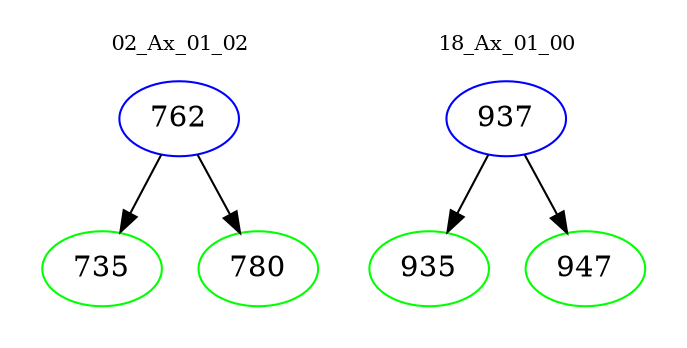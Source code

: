digraph{
subgraph cluster_0 {
color = white
label = "02_Ax_01_02";
fontsize=10;
T0_762 [label="762", color="blue"]
T0_762 -> T0_735 [color="black"]
T0_735 [label="735", color="green"]
T0_762 -> T0_780 [color="black"]
T0_780 [label="780", color="green"]
}
subgraph cluster_1 {
color = white
label = "18_Ax_01_00";
fontsize=10;
T1_937 [label="937", color="blue"]
T1_937 -> T1_935 [color="black"]
T1_935 [label="935", color="green"]
T1_937 -> T1_947 [color="black"]
T1_947 [label="947", color="green"]
}
}
